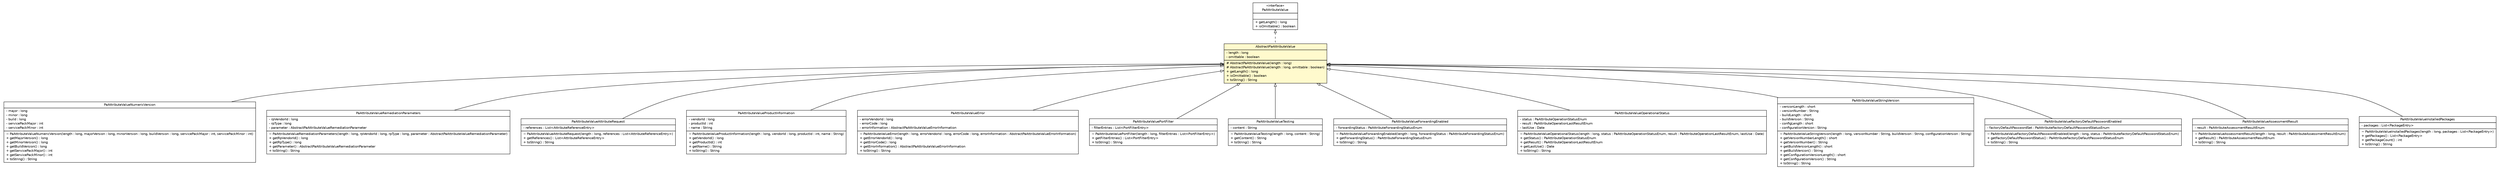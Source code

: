 #!/usr/local/bin/dot
#
# Class diagram 
# Generated by UMLGraph version R5_6 (http://www.umlgraph.org/)
#

digraph G {
	edge [fontname="Helvetica",fontsize=10,labelfontname="Helvetica",labelfontsize=10];
	node [fontname="Helvetica",fontsize=10,shape=plaintext];
	nodesep=0.25;
	ranksep=0.5;
	// org.ietf.nea.pa.attribute.PaAttributeValueNumericVersion
	c19264 [label=<<table title="org.ietf.nea.pa.attribute.PaAttributeValueNumericVersion" border="0" cellborder="1" cellspacing="0" cellpadding="2" port="p" href="./PaAttributeValueNumericVersion.html">
		<tr><td><table border="0" cellspacing="0" cellpadding="1">
<tr><td align="center" balign="center"> PaAttributeValueNumericVersion </td></tr>
		</table></td></tr>
		<tr><td><table border="0" cellspacing="0" cellpadding="1">
<tr><td align="left" balign="left"> - major : long </td></tr>
<tr><td align="left" balign="left"> - minor : long </td></tr>
<tr><td align="left" balign="left"> - build : long </td></tr>
<tr><td align="left" balign="left"> - servicePackMajor : int </td></tr>
<tr><td align="left" balign="left"> - servicePackMinor : int </td></tr>
		</table></td></tr>
		<tr><td><table border="0" cellspacing="0" cellpadding="1">
<tr><td align="left" balign="left"> ~ PaAttributeValueNumericVersion(length : long, majorVersion : long, minorVersion : long, buildVersion : long, servicePackMajor : int, servicePackMinor : int) </td></tr>
<tr><td align="left" balign="left"> + getMajorVersion() : long </td></tr>
<tr><td align="left" balign="left"> + getMinorVersion() : long </td></tr>
<tr><td align="left" balign="left"> + getBuildVersion() : long </td></tr>
<tr><td align="left" balign="left"> + getServicePackMajor() : int </td></tr>
<tr><td align="left" balign="left"> + getServicePackMinor() : int </td></tr>
<tr><td align="left" balign="left"> + toString() : String </td></tr>
		</table></td></tr>
		</table>>, URL="./PaAttributeValueNumericVersion.html", fontname="Helvetica", fontcolor="black", fontsize=10.0];
	// org.ietf.nea.pa.attribute.PaAttributeValueRemediationParameters
	c19272 [label=<<table title="org.ietf.nea.pa.attribute.PaAttributeValueRemediationParameters" border="0" cellborder="1" cellspacing="0" cellpadding="2" port="p" href="./PaAttributeValueRemediationParameters.html">
		<tr><td><table border="0" cellspacing="0" cellpadding="1">
<tr><td align="center" balign="center"> PaAttributeValueRemediationParameters </td></tr>
		</table></td></tr>
		<tr><td><table border="0" cellspacing="0" cellpadding="1">
<tr><td align="left" balign="left"> - rpVendorId : long </td></tr>
<tr><td align="left" balign="left"> - rpType : long </td></tr>
<tr><td align="left" balign="left"> - parameter : AbstractPaAttributeValueRemediationParameter </td></tr>
		</table></td></tr>
		<tr><td><table border="0" cellspacing="0" cellpadding="1">
<tr><td align="left" balign="left"> ~ PaAttributeValueRemediationParameters(length : long, rpVendorId : long, rpType : long, parameter : AbstractPaAttributeValueRemediationParameter) </td></tr>
<tr><td align="left" balign="left"> + getRpVendorId() : long </td></tr>
<tr><td align="left" balign="left"> + getRpType() : long </td></tr>
<tr><td align="left" balign="left"> + getParameter() : AbstractPaAttributeValueRemediationParameter </td></tr>
<tr><td align="left" balign="left"> + toString() : String </td></tr>
		</table></td></tr>
		</table>>, URL="./PaAttributeValueRemediationParameters.html", fontname="Helvetica", fontcolor="black", fontsize=10.0];
	// org.ietf.nea.pa.attribute.PaAttributeValue
	c19289 [label=<<table title="org.ietf.nea.pa.attribute.PaAttributeValue" border="0" cellborder="1" cellspacing="0" cellpadding="2" port="p" href="./PaAttributeValue.html">
		<tr><td><table border="0" cellspacing="0" cellpadding="1">
<tr><td align="center" balign="center"> &#171;interface&#187; </td></tr>
<tr><td align="center" balign="center"> PaAttributeValue </td></tr>
		</table></td></tr>
		<tr><td><table border="0" cellspacing="0" cellpadding="1">
<tr><td align="left" balign="left">  </td></tr>
		</table></td></tr>
		<tr><td><table border="0" cellspacing="0" cellpadding="1">
<tr><td align="left" balign="left"> + getLength() : long </td></tr>
<tr><td align="left" balign="left"> + isOmittable() : boolean </td></tr>
		</table></td></tr>
		</table>>, URL="./PaAttributeValue.html", fontname="Helvetica", fontcolor="black", fontsize=10.0];
	// org.ietf.nea.pa.attribute.PaAttributeValueAttributeRequest
	c19293 [label=<<table title="org.ietf.nea.pa.attribute.PaAttributeValueAttributeRequest" border="0" cellborder="1" cellspacing="0" cellpadding="2" port="p" href="./PaAttributeValueAttributeRequest.html">
		<tr><td><table border="0" cellspacing="0" cellpadding="1">
<tr><td align="center" balign="center"> PaAttributeValueAttributeRequest </td></tr>
		</table></td></tr>
		<tr><td><table border="0" cellspacing="0" cellpadding="1">
<tr><td align="left" balign="left"> - references : List&lt;AttributeReferenceEntry&gt; </td></tr>
		</table></td></tr>
		<tr><td><table border="0" cellspacing="0" cellpadding="1">
<tr><td align="left" balign="left"> ~ PaAttributeValueAttributeRequest(length : long, references : List&lt;AttributeReferenceEntry&gt;) </td></tr>
<tr><td align="left" balign="left"> + getReferences() : List&lt;AttributeReferenceEntry&gt; </td></tr>
<tr><td align="left" balign="left"> + toString() : String </td></tr>
		</table></td></tr>
		</table>>, URL="./PaAttributeValueAttributeRequest.html", fontname="Helvetica", fontcolor="black", fontsize=10.0];
	// org.ietf.nea.pa.attribute.PaAttributeValueProductInformation
	c19295 [label=<<table title="org.ietf.nea.pa.attribute.PaAttributeValueProductInformation" border="0" cellborder="1" cellspacing="0" cellpadding="2" port="p" href="./PaAttributeValueProductInformation.html">
		<tr><td><table border="0" cellspacing="0" cellpadding="1">
<tr><td align="center" balign="center"> PaAttributeValueProductInformation </td></tr>
		</table></td></tr>
		<tr><td><table border="0" cellspacing="0" cellpadding="1">
<tr><td align="left" balign="left"> - vendorId : long </td></tr>
<tr><td align="left" balign="left"> - productId : int </td></tr>
<tr><td align="left" balign="left"> - name : String </td></tr>
		</table></td></tr>
		<tr><td><table border="0" cellspacing="0" cellpadding="1">
<tr><td align="left" balign="left"> ~ PaAttributeValueProductInformation(length : long, vendorId : long, productId : int, name : String) </td></tr>
<tr><td align="left" balign="left"> + getVendorId() : long </td></tr>
<tr><td align="left" balign="left"> + getProductId() : int </td></tr>
<tr><td align="left" balign="left"> + getName() : String </td></tr>
<tr><td align="left" balign="left"> + toString() : String </td></tr>
		</table></td></tr>
		</table>>, URL="./PaAttributeValueProductInformation.html", fontname="Helvetica", fontcolor="black", fontsize=10.0];
	// org.ietf.nea.pa.attribute.PaAttributeValueError
	c19298 [label=<<table title="org.ietf.nea.pa.attribute.PaAttributeValueError" border="0" cellborder="1" cellspacing="0" cellpadding="2" port="p" href="./PaAttributeValueError.html">
		<tr><td><table border="0" cellspacing="0" cellpadding="1">
<tr><td align="center" balign="center"> PaAttributeValueError </td></tr>
		</table></td></tr>
		<tr><td><table border="0" cellspacing="0" cellpadding="1">
<tr><td align="left" balign="left"> - errorVendorId : long </td></tr>
<tr><td align="left" balign="left"> - errorCode : long </td></tr>
<tr><td align="left" balign="left"> - errorInformation : AbstractPaAttributeValueErrorInformation </td></tr>
		</table></td></tr>
		<tr><td><table border="0" cellspacing="0" cellpadding="1">
<tr><td align="left" balign="left"> ~ PaAttributeValueError(length : long, errorVendorId : long, errorCode : long, errorInformation : AbstractPaAttributeValueErrorInformation) </td></tr>
<tr><td align="left" balign="left"> + getErrorVendorId() : long </td></tr>
<tr><td align="left" balign="left"> + getErrorCode() : long </td></tr>
<tr><td align="left" balign="left"> + getErrorInformation() : AbstractPaAttributeValueErrorInformation </td></tr>
<tr><td align="left" balign="left"> + toString() : String </td></tr>
		</table></td></tr>
		</table>>, URL="./PaAttributeValueError.html", fontname="Helvetica", fontcolor="black", fontsize=10.0];
	// org.ietf.nea.pa.attribute.PaAttributeValuePortFilter
	c19305 [label=<<table title="org.ietf.nea.pa.attribute.PaAttributeValuePortFilter" border="0" cellborder="1" cellspacing="0" cellpadding="2" port="p" href="./PaAttributeValuePortFilter.html">
		<tr><td><table border="0" cellspacing="0" cellpadding="1">
<tr><td align="center" balign="center"> PaAttributeValuePortFilter </td></tr>
		</table></td></tr>
		<tr><td><table border="0" cellspacing="0" cellpadding="1">
<tr><td align="left" balign="left"> - filterEntries : List&lt;PortFilterEntry&gt; </td></tr>
		</table></td></tr>
		<tr><td><table border="0" cellspacing="0" cellpadding="1">
<tr><td align="left" balign="left"> ~ PaAttributeValuePortFilter(length : long, filterEntries : List&lt;PortFilterEntry&gt;) </td></tr>
<tr><td align="left" balign="left"> + getFilterEntries() : List&lt;PortFilterEntry&gt; </td></tr>
<tr><td align="left" balign="left"> + toString() : String </td></tr>
		</table></td></tr>
		</table>>, URL="./PaAttributeValuePortFilter.html", fontname="Helvetica", fontcolor="black", fontsize=10.0];
	// org.ietf.nea.pa.attribute.PaAttributeValueTesting
	c19312 [label=<<table title="org.ietf.nea.pa.attribute.PaAttributeValueTesting" border="0" cellborder="1" cellspacing="0" cellpadding="2" port="p" href="./PaAttributeValueTesting.html">
		<tr><td><table border="0" cellspacing="0" cellpadding="1">
<tr><td align="center" balign="center"> PaAttributeValueTesting </td></tr>
		</table></td></tr>
		<tr><td><table border="0" cellspacing="0" cellpadding="1">
<tr><td align="left" balign="left"> - content : String </td></tr>
		</table></td></tr>
		<tr><td><table border="0" cellspacing="0" cellpadding="1">
<tr><td align="left" balign="left"> ~ PaAttributeValueTesting(length : long, content : String) </td></tr>
<tr><td align="left" balign="left"> + getContent() : String </td></tr>
<tr><td align="left" balign="left"> + toString() : String </td></tr>
		</table></td></tr>
		</table>>, URL="./PaAttributeValueTesting.html", fontname="Helvetica", fontcolor="black", fontsize=10.0];
	// org.ietf.nea.pa.attribute.PaAttributeValueForwardingEnabled
	c19316 [label=<<table title="org.ietf.nea.pa.attribute.PaAttributeValueForwardingEnabled" border="0" cellborder="1" cellspacing="0" cellpadding="2" port="p" href="./PaAttributeValueForwardingEnabled.html">
		<tr><td><table border="0" cellspacing="0" cellpadding="1">
<tr><td align="center" balign="center"> PaAttributeValueForwardingEnabled </td></tr>
		</table></td></tr>
		<tr><td><table border="0" cellspacing="0" cellpadding="1">
<tr><td align="left" balign="left"> - forwardingStatus : PaAttributeForwardingStatusEnum </td></tr>
		</table></td></tr>
		<tr><td><table border="0" cellspacing="0" cellpadding="1">
<tr><td align="left" balign="left"> ~ PaAttributeValueForwardingEnabled(length : long, forwardingStatus : PaAttributeForwardingStatusEnum) </td></tr>
<tr><td align="left" balign="left"> + getForwardingStatus() : PaAttributeForwardingStatusEnum </td></tr>
<tr><td align="left" balign="left"> + toString() : String </td></tr>
		</table></td></tr>
		</table>>, URL="./PaAttributeValueForwardingEnabled.html", fontname="Helvetica", fontcolor="black", fontsize=10.0];
	// org.ietf.nea.pa.attribute.AbstractPaAttributeValue
	c19317 [label=<<table title="org.ietf.nea.pa.attribute.AbstractPaAttributeValue" border="0" cellborder="1" cellspacing="0" cellpadding="2" port="p" bgcolor="lemonChiffon" href="./AbstractPaAttributeValue.html">
		<tr><td><table border="0" cellspacing="0" cellpadding="1">
<tr><td align="center" balign="center"><font face="Helvetica-Oblique"> AbstractPaAttributeValue </font></td></tr>
		</table></td></tr>
		<tr><td><table border="0" cellspacing="0" cellpadding="1">
<tr><td align="left" balign="left"> - length : long </td></tr>
<tr><td align="left" balign="left"> - omittable : boolean </td></tr>
		</table></td></tr>
		<tr><td><table border="0" cellspacing="0" cellpadding="1">
<tr><td align="left" balign="left"> # AbstractPaAttributeValue(length : long) </td></tr>
<tr><td align="left" balign="left"> # AbstractPaAttributeValue(length : long, omittable : boolean) </td></tr>
<tr><td align="left" balign="left"> + getLength() : long </td></tr>
<tr><td align="left" balign="left"> + isOmittable() : boolean </td></tr>
<tr><td align="left" balign="left"> + toString() : String </td></tr>
		</table></td></tr>
		</table>>, URL="./AbstractPaAttributeValue.html", fontname="Helvetica", fontcolor="black", fontsize=10.0];
	// org.ietf.nea.pa.attribute.PaAttributeValueOperationalStatus
	c19319 [label=<<table title="org.ietf.nea.pa.attribute.PaAttributeValueOperationalStatus" border="0" cellborder="1" cellspacing="0" cellpadding="2" port="p" href="./PaAttributeValueOperationalStatus.html">
		<tr><td><table border="0" cellspacing="0" cellpadding="1">
<tr><td align="center" balign="center"> PaAttributeValueOperationalStatus </td></tr>
		</table></td></tr>
		<tr><td><table border="0" cellspacing="0" cellpadding="1">
<tr><td align="left" balign="left"> - status : PaAttributeOperationStatusEnum </td></tr>
<tr><td align="left" balign="left"> - result : PaAttributeOperationLastResultEnum </td></tr>
<tr><td align="left" balign="left"> - lastUse : Date </td></tr>
		</table></td></tr>
		<tr><td><table border="0" cellspacing="0" cellpadding="1">
<tr><td align="left" balign="left"> ~ PaAttributeValueOperationalStatus(length : long, status : PaAttributeOperationStatusEnum, result : PaAttributeOperationLastResultEnum, lastUse : Date) </td></tr>
<tr><td align="left" balign="left"> + getStatus() : PaAttributeOperationStatusEnum </td></tr>
<tr><td align="left" balign="left"> + getResult() : PaAttributeOperationLastResultEnum </td></tr>
<tr><td align="left" balign="left"> + getLastUse() : Date </td></tr>
<tr><td align="left" balign="left"> + toString() : String </td></tr>
		</table></td></tr>
		</table>>, URL="./PaAttributeValueOperationalStatus.html", fontname="Helvetica", fontcolor="black", fontsize=10.0];
	// org.ietf.nea.pa.attribute.PaAttributeValueStringVersion
	c19322 [label=<<table title="org.ietf.nea.pa.attribute.PaAttributeValueStringVersion" border="0" cellborder="1" cellspacing="0" cellpadding="2" port="p" href="./PaAttributeValueStringVersion.html">
		<tr><td><table border="0" cellspacing="0" cellpadding="1">
<tr><td align="center" balign="center"> PaAttributeValueStringVersion </td></tr>
		</table></td></tr>
		<tr><td><table border="0" cellspacing="0" cellpadding="1">
<tr><td align="left" balign="left"> - versionLength : short </td></tr>
<tr><td align="left" balign="left"> - versionNumber : String </td></tr>
<tr><td align="left" balign="left"> - buildLength : short </td></tr>
<tr><td align="left" balign="left"> - buildVersion : String </td></tr>
<tr><td align="left" balign="left"> - configLength : short </td></tr>
<tr><td align="left" balign="left"> - configurationVersion : String </td></tr>
		</table></td></tr>
		<tr><td><table border="0" cellspacing="0" cellpadding="1">
<tr><td align="left" balign="left"> ~ PaAttributeValueStringVersion(length : long, versionNumber : String, buildVersion : String, configurationVersion : String) </td></tr>
<tr><td align="left" balign="left"> + getVersionNumberLength() : short </td></tr>
<tr><td align="left" balign="left"> + getVersionNumber() : String </td></tr>
<tr><td align="left" balign="left"> + getBuildVersionLength() : short </td></tr>
<tr><td align="left" balign="left"> + getBuildVersion() : String </td></tr>
<tr><td align="left" balign="left"> + getConfigurationVersionLength() : short </td></tr>
<tr><td align="left" balign="left"> + getConfigurationVersion() : String </td></tr>
<tr><td align="left" balign="left"> + toString() : String </td></tr>
		</table></td></tr>
		</table>>, URL="./PaAttributeValueStringVersion.html", fontname="Helvetica", fontcolor="black", fontsize=10.0];
	// org.ietf.nea.pa.attribute.PaAttributeValueFactoryDefaultPasswordEnabled
	c19327 [label=<<table title="org.ietf.nea.pa.attribute.PaAttributeValueFactoryDefaultPasswordEnabled" border="0" cellborder="1" cellspacing="0" cellpadding="2" port="p" href="./PaAttributeValueFactoryDefaultPasswordEnabled.html">
		<tr><td><table border="0" cellspacing="0" cellpadding="1">
<tr><td align="center" balign="center"> PaAttributeValueFactoryDefaultPasswordEnabled </td></tr>
		</table></td></tr>
		<tr><td><table border="0" cellspacing="0" cellpadding="1">
<tr><td align="left" balign="left"> - factoryDefaultPasswordSet : PaAttributeFactoryDefaultPasswordStatusEnum </td></tr>
		</table></td></tr>
		<tr><td><table border="0" cellspacing="0" cellpadding="1">
<tr><td align="left" balign="left"> ~ PaAttributeValueFactoryDefaultPasswordEnabled(length : long, status : PaAttributeFactoryDefaultPasswordStatusEnum) </td></tr>
<tr><td align="left" balign="left"> + getFactoryDefaultPasswordStatus() : PaAttributeFactoryDefaultPasswordStatusEnum </td></tr>
<tr><td align="left" balign="left"> + toString() : String </td></tr>
		</table></td></tr>
		</table>>, URL="./PaAttributeValueFactoryDefaultPasswordEnabled.html", fontname="Helvetica", fontcolor="black", fontsize=10.0];
	// org.ietf.nea.pa.attribute.PaAttributeValueAssessmentResult
	c19329 [label=<<table title="org.ietf.nea.pa.attribute.PaAttributeValueAssessmentResult" border="0" cellborder="1" cellspacing="0" cellpadding="2" port="p" href="./PaAttributeValueAssessmentResult.html">
		<tr><td><table border="0" cellspacing="0" cellpadding="1">
<tr><td align="center" balign="center"> PaAttributeValueAssessmentResult </td></tr>
		</table></td></tr>
		<tr><td><table border="0" cellspacing="0" cellpadding="1">
<tr><td align="left" balign="left"> - result : PaAttributeAssessmentResultEnum </td></tr>
		</table></td></tr>
		<tr><td><table border="0" cellspacing="0" cellpadding="1">
<tr><td align="left" balign="left"> ~ PaAttributeValueAssessmentResult(length : long, result : PaAttributeAssessmentResultEnum) </td></tr>
<tr><td align="left" balign="left"> + getResult() : PaAttributeAssessmentResultEnum </td></tr>
<tr><td align="left" balign="left"> + toString() : String </td></tr>
		</table></td></tr>
		</table>>, URL="./PaAttributeValueAssessmentResult.html", fontname="Helvetica", fontcolor="black", fontsize=10.0];
	// org.ietf.nea.pa.attribute.PaAttributeValueInstalledPackages
	c19333 [label=<<table title="org.ietf.nea.pa.attribute.PaAttributeValueInstalledPackages" border="0" cellborder="1" cellspacing="0" cellpadding="2" port="p" href="./PaAttributeValueInstalledPackages.html">
		<tr><td><table border="0" cellspacing="0" cellpadding="1">
<tr><td align="center" balign="center"> PaAttributeValueInstalledPackages </td></tr>
		</table></td></tr>
		<tr><td><table border="0" cellspacing="0" cellpadding="1">
<tr><td align="left" balign="left"> - packages : List&lt;PackageEntry&gt; </td></tr>
		</table></td></tr>
		<tr><td><table border="0" cellspacing="0" cellpadding="1">
<tr><td align="left" balign="left"> ~ PaAttributeValueInstalledPackages(length : long, packages : List&lt;PackageEntry&gt;) </td></tr>
<tr><td align="left" balign="left"> + getPackages() : List&lt;PackageEntry&gt; </td></tr>
<tr><td align="left" balign="left"> + getPackageCount() : int </td></tr>
<tr><td align="left" balign="left"> + toString() : String </td></tr>
		</table></td></tr>
		</table>>, URL="./PaAttributeValueInstalledPackages.html", fontname="Helvetica", fontcolor="black", fontsize=10.0];
	//org.ietf.nea.pa.attribute.PaAttributeValueNumericVersion extends org.ietf.nea.pa.attribute.AbstractPaAttributeValue
	c19317:p -> c19264:p [dir=back,arrowtail=empty];
	//org.ietf.nea.pa.attribute.PaAttributeValueRemediationParameters extends org.ietf.nea.pa.attribute.AbstractPaAttributeValue
	c19317:p -> c19272:p [dir=back,arrowtail=empty];
	//org.ietf.nea.pa.attribute.PaAttributeValueAttributeRequest extends org.ietf.nea.pa.attribute.AbstractPaAttributeValue
	c19317:p -> c19293:p [dir=back,arrowtail=empty];
	//org.ietf.nea.pa.attribute.PaAttributeValueProductInformation extends org.ietf.nea.pa.attribute.AbstractPaAttributeValue
	c19317:p -> c19295:p [dir=back,arrowtail=empty];
	//org.ietf.nea.pa.attribute.PaAttributeValueError extends org.ietf.nea.pa.attribute.AbstractPaAttributeValue
	c19317:p -> c19298:p [dir=back,arrowtail=empty];
	//org.ietf.nea.pa.attribute.PaAttributeValuePortFilter extends org.ietf.nea.pa.attribute.AbstractPaAttributeValue
	c19317:p -> c19305:p [dir=back,arrowtail=empty];
	//org.ietf.nea.pa.attribute.PaAttributeValueTesting extends org.ietf.nea.pa.attribute.AbstractPaAttributeValue
	c19317:p -> c19312:p [dir=back,arrowtail=empty];
	//org.ietf.nea.pa.attribute.PaAttributeValueForwardingEnabled extends org.ietf.nea.pa.attribute.AbstractPaAttributeValue
	c19317:p -> c19316:p [dir=back,arrowtail=empty];
	//org.ietf.nea.pa.attribute.AbstractPaAttributeValue implements org.ietf.nea.pa.attribute.PaAttributeValue
	c19289:p -> c19317:p [dir=back,arrowtail=empty,style=dashed];
	//org.ietf.nea.pa.attribute.PaAttributeValueOperationalStatus extends org.ietf.nea.pa.attribute.AbstractPaAttributeValue
	c19317:p -> c19319:p [dir=back,arrowtail=empty];
	//org.ietf.nea.pa.attribute.PaAttributeValueStringVersion extends org.ietf.nea.pa.attribute.AbstractPaAttributeValue
	c19317:p -> c19322:p [dir=back,arrowtail=empty];
	//org.ietf.nea.pa.attribute.PaAttributeValueFactoryDefaultPasswordEnabled extends org.ietf.nea.pa.attribute.AbstractPaAttributeValue
	c19317:p -> c19327:p [dir=back,arrowtail=empty];
	//org.ietf.nea.pa.attribute.PaAttributeValueAssessmentResult extends org.ietf.nea.pa.attribute.AbstractPaAttributeValue
	c19317:p -> c19329:p [dir=back,arrowtail=empty];
	//org.ietf.nea.pa.attribute.PaAttributeValueInstalledPackages extends org.ietf.nea.pa.attribute.AbstractPaAttributeValue
	c19317:p -> c19333:p [dir=back,arrowtail=empty];
}

